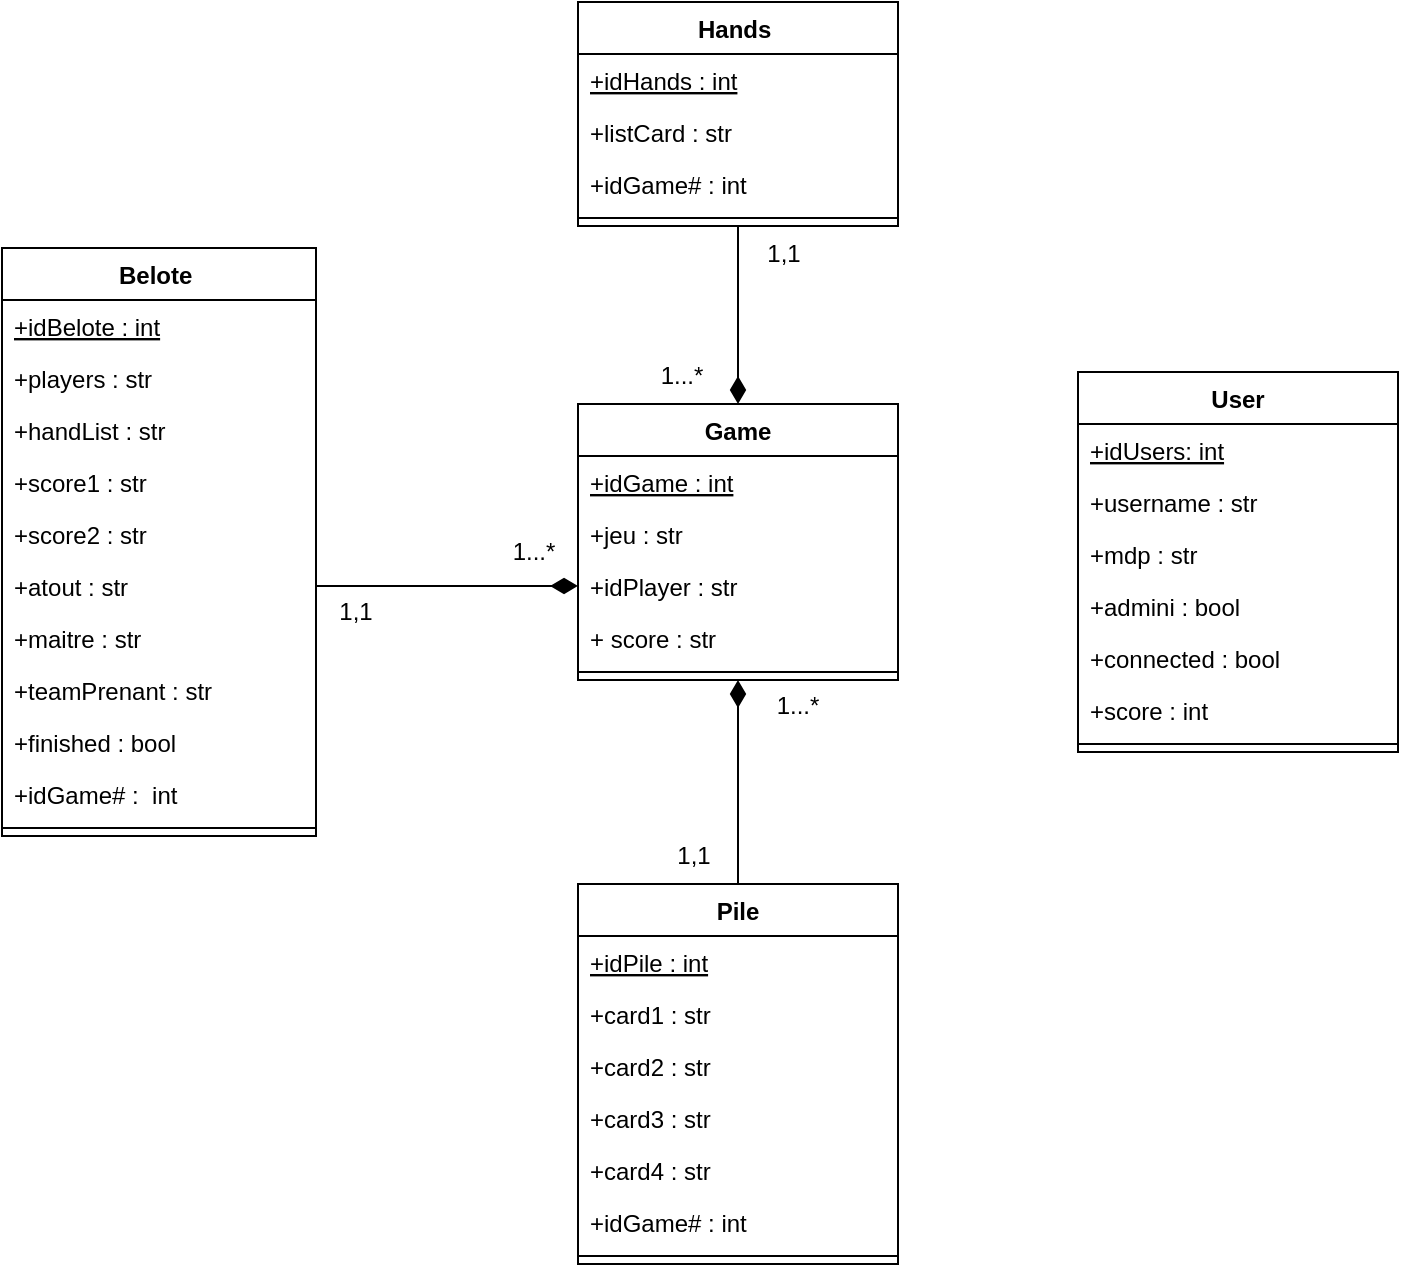 <mxfile version="13.10.1" type="gitlab">
  <diagram id="E4JDXxAftSGhgSe4BWAQ" name="Page-1">
    <mxGraphModel dx="1125" dy="643" grid="0" gridSize="10" guides="1" tooltips="1" connect="1" arrows="1" fold="1" page="1" pageScale="1" pageWidth="827" pageHeight="1169" background="#FFFFFF" math="0" shadow="0">
      <root>
        <mxCell id="0" />
        <mxCell id="1" parent="0" />
        <mxCell id="VY6u_KLALRmGJ1KkaPaQ-12" value="User" style="swimlane;fontStyle=1;align=center;verticalAlign=top;childLayout=stackLayout;horizontal=1;startSize=26;horizontalStack=0;resizeParent=1;resizeParentMax=0;resizeLast=0;collapsible=1;marginBottom=0;" parent="1" vertex="1">
          <mxGeometry x="606" y="207" width="160" height="190" as="geometry" />
        </mxCell>
        <mxCell id="VY6u_KLALRmGJ1KkaPaQ-13" value="+idUsers: int" style="text;strokeColor=none;fillColor=none;align=left;verticalAlign=top;spacingLeft=4;spacingRight=4;overflow=hidden;rotatable=0;points=[[0,0.5],[1,0.5]];portConstraint=eastwest;fontStyle=4" parent="VY6u_KLALRmGJ1KkaPaQ-12" vertex="1">
          <mxGeometry y="26" width="160" height="26" as="geometry" />
        </mxCell>
        <mxCell id="VY6u_KLALRmGJ1KkaPaQ-14" value="+username : str" style="text;strokeColor=none;fillColor=none;align=left;verticalAlign=top;spacingLeft=4;spacingRight=4;overflow=hidden;rotatable=0;points=[[0,0.5],[1,0.5]];portConstraint=eastwest;" parent="VY6u_KLALRmGJ1KkaPaQ-12" vertex="1">
          <mxGeometry y="52" width="160" height="26" as="geometry" />
        </mxCell>
        <mxCell id="VY6u_KLALRmGJ1KkaPaQ-15" value="+mdp : str" style="text;strokeColor=none;fillColor=none;align=left;verticalAlign=top;spacingLeft=4;spacingRight=4;overflow=hidden;rotatable=0;points=[[0,0.5],[1,0.5]];portConstraint=eastwest;" parent="VY6u_KLALRmGJ1KkaPaQ-12" vertex="1">
          <mxGeometry y="78" width="160" height="26" as="geometry" />
        </mxCell>
        <mxCell id="VY6u_KLALRmGJ1KkaPaQ-17" value="+admini : bool" style="text;strokeColor=none;fillColor=none;align=left;verticalAlign=top;spacingLeft=4;spacingRight=4;overflow=hidden;rotatable=0;points=[[0,0.5],[1,0.5]];portConstraint=eastwest;" parent="VY6u_KLALRmGJ1KkaPaQ-12" vertex="1">
          <mxGeometry y="104" width="160" height="26" as="geometry" />
        </mxCell>
        <mxCell id="VY6u_KLALRmGJ1KkaPaQ-18" value="+connected : bool" style="text;strokeColor=none;fillColor=none;align=left;verticalAlign=top;spacingLeft=4;spacingRight=4;overflow=hidden;rotatable=0;points=[[0,0.5],[1,0.5]];portConstraint=eastwest;" parent="VY6u_KLALRmGJ1KkaPaQ-12" vertex="1">
          <mxGeometry y="130" width="160" height="26" as="geometry" />
        </mxCell>
        <mxCell id="VY6u_KLALRmGJ1KkaPaQ-19" value="+score : int" style="text;strokeColor=none;fillColor=none;align=left;verticalAlign=top;spacingLeft=4;spacingRight=4;overflow=hidden;rotatable=0;points=[[0,0.5],[1,0.5]];portConstraint=eastwest;" parent="VY6u_KLALRmGJ1KkaPaQ-12" vertex="1">
          <mxGeometry y="156" width="160" height="26" as="geometry" />
        </mxCell>
        <mxCell id="VY6u_KLALRmGJ1KkaPaQ-16" value="" style="line;strokeWidth=1;fillColor=none;align=left;verticalAlign=middle;spacingTop=-1;spacingLeft=3;spacingRight=3;rotatable=0;labelPosition=right;points=[];portConstraint=eastwest;" parent="VY6u_KLALRmGJ1KkaPaQ-12" vertex="1">
          <mxGeometry y="182" width="160" height="8" as="geometry" />
        </mxCell>
        <mxCell id="VY6u_KLALRmGJ1KkaPaQ-46" style="edgeStyle=orthogonalEdgeStyle;rounded=0;orthogonalLoop=1;jettySize=auto;html=1;exitX=0.5;exitY=0;exitDx=0;exitDy=0;endArrow=diamondThin;endFill=1;startSize=13;endSize=11;entryX=0.5;entryY=1;entryDx=0;entryDy=0;" parent="1" source="VY6u_KLALRmGJ1KkaPaQ-20" edge="1" target="VY6u_KLALRmGJ1KkaPaQ-28">
          <mxGeometry relative="1" as="geometry">
            <mxPoint x="600" y="320" as="targetPoint" />
          </mxGeometry>
        </mxCell>
        <mxCell id="VY6u_KLALRmGJ1KkaPaQ-20" value="Pile" style="swimlane;fontStyle=1;align=center;verticalAlign=top;childLayout=stackLayout;horizontal=1;startSize=26;horizontalStack=0;resizeParent=1;resizeParentMax=0;resizeLast=0;collapsible=1;marginBottom=0;" parent="1" vertex="1">
          <mxGeometry x="356" y="463" width="160" height="190" as="geometry" />
        </mxCell>
        <mxCell id="VY6u_KLALRmGJ1KkaPaQ-21" value="+idPile : int" style="text;strokeColor=none;fillColor=none;align=left;verticalAlign=top;spacingLeft=4;spacingRight=4;overflow=hidden;rotatable=0;points=[[0,0.5],[1,0.5]];portConstraint=eastwest;fontStyle=4" parent="VY6u_KLALRmGJ1KkaPaQ-20" vertex="1">
          <mxGeometry y="26" width="160" height="26" as="geometry" />
        </mxCell>
        <mxCell id="VY6u_KLALRmGJ1KkaPaQ-22" value="+card1 : str" style="text;strokeColor=none;fillColor=none;align=left;verticalAlign=top;spacingLeft=4;spacingRight=4;overflow=hidden;rotatable=0;points=[[0,0.5],[1,0.5]];portConstraint=eastwest;" parent="VY6u_KLALRmGJ1KkaPaQ-20" vertex="1">
          <mxGeometry y="52" width="160" height="26" as="geometry" />
        </mxCell>
        <mxCell id="VY6u_KLALRmGJ1KkaPaQ-23" value="+card2 : str" style="text;strokeColor=none;fillColor=none;align=left;verticalAlign=top;spacingLeft=4;spacingRight=4;overflow=hidden;rotatable=0;points=[[0,0.5],[1,0.5]];portConstraint=eastwest;" parent="VY6u_KLALRmGJ1KkaPaQ-20" vertex="1">
          <mxGeometry y="78" width="160" height="26" as="geometry" />
        </mxCell>
        <mxCell id="VY6u_KLALRmGJ1KkaPaQ-24" value="+card3 : str" style="text;strokeColor=none;fillColor=none;align=left;verticalAlign=top;spacingLeft=4;spacingRight=4;overflow=hidden;rotatable=0;points=[[0,0.5],[1,0.5]];portConstraint=eastwest;" parent="VY6u_KLALRmGJ1KkaPaQ-20" vertex="1">
          <mxGeometry y="104" width="160" height="26" as="geometry" />
        </mxCell>
        <mxCell id="VY6u_KLALRmGJ1KkaPaQ-25" value="+card4 : str" style="text;strokeColor=none;fillColor=none;align=left;verticalAlign=top;spacingLeft=4;spacingRight=4;overflow=hidden;rotatable=0;points=[[0,0.5],[1,0.5]];portConstraint=eastwest;" parent="VY6u_KLALRmGJ1KkaPaQ-20" vertex="1">
          <mxGeometry y="130" width="160" height="26" as="geometry" />
        </mxCell>
        <mxCell id="VY6u_KLALRmGJ1KkaPaQ-26" value="+idGame# : int" style="text;strokeColor=none;fillColor=none;align=left;verticalAlign=top;spacingLeft=4;spacingRight=4;overflow=hidden;rotatable=0;points=[[0,0.5],[1,0.5]];portConstraint=eastwest;" parent="VY6u_KLALRmGJ1KkaPaQ-20" vertex="1">
          <mxGeometry y="156" width="160" height="26" as="geometry" />
        </mxCell>
        <mxCell id="VY6u_KLALRmGJ1KkaPaQ-27" value="" style="line;strokeWidth=1;fillColor=none;align=left;verticalAlign=middle;spacingTop=-1;spacingLeft=3;spacingRight=3;rotatable=0;labelPosition=right;points=[];portConstraint=eastwest;" parent="VY6u_KLALRmGJ1KkaPaQ-20" vertex="1">
          <mxGeometry y="182" width="160" height="8" as="geometry" />
        </mxCell>
        <mxCell id="VY6u_KLALRmGJ1KkaPaQ-28" value="Game" style="swimlane;fontStyle=1;align=center;verticalAlign=top;childLayout=stackLayout;horizontal=1;startSize=26;horizontalStack=0;resizeParent=1;resizeParentMax=0;resizeLast=0;collapsible=1;marginBottom=0;" parent="1" vertex="1">
          <mxGeometry x="356" y="223" width="160" height="138" as="geometry" />
        </mxCell>
        <mxCell id="VY6u_KLALRmGJ1KkaPaQ-29" value="+idGame : int" style="text;strokeColor=none;fillColor=none;align=left;verticalAlign=top;spacingLeft=4;spacingRight=4;overflow=hidden;rotatable=0;points=[[0,0.5],[1,0.5]];portConstraint=eastwest;fontStyle=4" parent="VY6u_KLALRmGJ1KkaPaQ-28" vertex="1">
          <mxGeometry y="26" width="160" height="26" as="geometry" />
        </mxCell>
        <mxCell id="VY6u_KLALRmGJ1KkaPaQ-31" value="+jeu : str" style="text;strokeColor=none;fillColor=none;align=left;verticalAlign=top;spacingLeft=4;spacingRight=4;overflow=hidden;rotatable=0;points=[[0,0.5],[1,0.5]];portConstraint=eastwest;" parent="VY6u_KLALRmGJ1KkaPaQ-28" vertex="1">
          <mxGeometry y="52" width="160" height="26" as="geometry" />
        </mxCell>
        <mxCell id="VY6u_KLALRmGJ1KkaPaQ-33" value="+idPlayer : str" style="text;strokeColor=none;fillColor=none;align=left;verticalAlign=top;spacingLeft=4;spacingRight=4;overflow=hidden;rotatable=0;points=[[0,0.5],[1,0.5]];portConstraint=eastwest;" parent="VY6u_KLALRmGJ1KkaPaQ-28" vertex="1">
          <mxGeometry y="78" width="160" height="26" as="geometry" />
        </mxCell>
        <mxCell id="VY6u_KLALRmGJ1KkaPaQ-45" value="+ score : str" style="text;strokeColor=none;fillColor=none;align=left;verticalAlign=top;spacingLeft=4;spacingRight=4;overflow=hidden;rotatable=0;points=[[0,0.5],[1,0.5]];portConstraint=eastwest;" parent="VY6u_KLALRmGJ1KkaPaQ-28" vertex="1">
          <mxGeometry y="104" width="160" height="26" as="geometry" />
        </mxCell>
        <mxCell id="VY6u_KLALRmGJ1KkaPaQ-35" value="" style="line;strokeWidth=1;fillColor=none;align=left;verticalAlign=middle;spacingTop=-1;spacingLeft=3;spacingRight=3;rotatable=0;labelPosition=right;points=[];portConstraint=eastwest;" parent="VY6u_KLALRmGJ1KkaPaQ-28" vertex="1">
          <mxGeometry y="130" width="160" height="8" as="geometry" />
        </mxCell>
        <mxCell id="leWnv5EmiwXQDPmBygbS-26" style="edgeStyle=orthogonalEdgeStyle;rounded=0;orthogonalLoop=1;jettySize=auto;html=1;exitX=0.5;exitY=1;exitDx=0;exitDy=0;endArrow=diamondThin;endFill=1;endSize=11;" edge="1" parent="1" source="kOmoFQf2lRaYkd67qWO3-1" target="VY6u_KLALRmGJ1KkaPaQ-28">
          <mxGeometry relative="1" as="geometry" />
        </mxCell>
        <mxCell id="kOmoFQf2lRaYkd67qWO3-1" value="Hands " style="swimlane;fontStyle=1;align=center;verticalAlign=top;childLayout=stackLayout;horizontal=1;startSize=26;horizontalStack=0;resizeParent=1;resizeParentMax=0;resizeLast=0;collapsible=1;marginBottom=0;" parent="1" vertex="1">
          <mxGeometry x="356" y="22" width="160" height="112" as="geometry" />
        </mxCell>
        <mxCell id="kOmoFQf2lRaYkd67qWO3-2" value="+idHands : int" style="text;strokeColor=none;fillColor=none;align=left;verticalAlign=top;spacingLeft=4;spacingRight=4;overflow=hidden;rotatable=0;points=[[0,0.5],[1,0.5]];portConstraint=eastwest;fontStyle=4" parent="kOmoFQf2lRaYkd67qWO3-1" vertex="1">
          <mxGeometry y="26" width="160" height="26" as="geometry" />
        </mxCell>
        <mxCell id="kOmoFQf2lRaYkd67qWO3-3" value="+listCard : str" style="text;strokeColor=none;fillColor=none;align=left;verticalAlign=top;spacingLeft=4;spacingRight=4;overflow=hidden;rotatable=0;points=[[0,0.5],[1,0.5]];portConstraint=eastwest;" parent="kOmoFQf2lRaYkd67qWO3-1" vertex="1">
          <mxGeometry y="52" width="160" height="26" as="geometry" />
        </mxCell>
        <mxCell id="leWnv5EmiwXQDPmBygbS-25" value="+idGame# : int" style="text;strokeColor=none;fillColor=none;align=left;verticalAlign=top;spacingLeft=4;spacingRight=4;overflow=hidden;rotatable=0;points=[[0,0.5],[1,0.5]];portConstraint=eastwest;" vertex="1" parent="kOmoFQf2lRaYkd67qWO3-1">
          <mxGeometry y="78" width="160" height="26" as="geometry" />
        </mxCell>
        <mxCell id="kOmoFQf2lRaYkd67qWO3-8" value="" style="line;strokeWidth=1;fillColor=none;align=left;verticalAlign=middle;spacingTop=-1;spacingLeft=3;spacingRight=3;rotatable=0;labelPosition=right;points=[];portConstraint=eastwest;" parent="kOmoFQf2lRaYkd67qWO3-1" vertex="1">
          <mxGeometry y="104" width="160" height="8" as="geometry" />
        </mxCell>
        <mxCell id="leWnv5EmiwXQDPmBygbS-1" value="Belote " style="swimlane;fontStyle=1;align=center;verticalAlign=top;childLayout=stackLayout;horizontal=1;startSize=26;horizontalStack=0;resizeParent=1;resizeParentMax=0;resizeLast=0;collapsible=1;marginBottom=0;" vertex="1" parent="1">
          <mxGeometry x="68" y="145" width="157" height="294" as="geometry" />
        </mxCell>
        <mxCell id="leWnv5EmiwXQDPmBygbS-2" value="+idBelote : int" style="text;strokeColor=none;fillColor=none;align=left;verticalAlign=top;spacingLeft=4;spacingRight=4;overflow=hidden;rotatable=0;points=[[0,0.5],[1,0.5]];portConstraint=eastwest;fontStyle=4" vertex="1" parent="leWnv5EmiwXQDPmBygbS-1">
          <mxGeometry y="26" width="157" height="26" as="geometry" />
        </mxCell>
        <mxCell id="leWnv5EmiwXQDPmBygbS-3" value="+players : str" style="text;strokeColor=none;fillColor=none;align=left;verticalAlign=top;spacingLeft=4;spacingRight=4;overflow=hidden;rotatable=0;points=[[0,0.5],[1,0.5]];portConstraint=eastwest;" vertex="1" parent="leWnv5EmiwXQDPmBygbS-1">
          <mxGeometry y="52" width="157" height="26" as="geometry" />
        </mxCell>
        <mxCell id="leWnv5EmiwXQDPmBygbS-17" value="+handList : str" style="text;strokeColor=none;fillColor=none;align=left;verticalAlign=top;spacingLeft=4;spacingRight=4;overflow=hidden;rotatable=0;points=[[0,0.5],[1,0.5]];portConstraint=eastwest;" vertex="1" parent="leWnv5EmiwXQDPmBygbS-1">
          <mxGeometry y="78" width="157" height="26" as="geometry" />
        </mxCell>
        <mxCell id="leWnv5EmiwXQDPmBygbS-18" value="+score1 : str" style="text;strokeColor=none;fillColor=none;align=left;verticalAlign=top;spacingLeft=4;spacingRight=4;overflow=hidden;rotatable=0;points=[[0,0.5],[1,0.5]];portConstraint=eastwest;" vertex="1" parent="leWnv5EmiwXQDPmBygbS-1">
          <mxGeometry y="104" width="157" height="26" as="geometry" />
        </mxCell>
        <mxCell id="leWnv5EmiwXQDPmBygbS-19" value="+score2 : str" style="text;strokeColor=none;fillColor=none;align=left;verticalAlign=top;spacingLeft=4;spacingRight=4;overflow=hidden;rotatable=0;points=[[0,0.5],[1,0.5]];portConstraint=eastwest;" vertex="1" parent="leWnv5EmiwXQDPmBygbS-1">
          <mxGeometry y="130" width="157" height="26" as="geometry" />
        </mxCell>
        <mxCell id="leWnv5EmiwXQDPmBygbS-20" value="+atout : str" style="text;strokeColor=none;fillColor=none;align=left;verticalAlign=top;spacingLeft=4;spacingRight=4;overflow=hidden;rotatable=0;points=[[0,0.5],[1,0.5]];portConstraint=eastwest;" vertex="1" parent="leWnv5EmiwXQDPmBygbS-1">
          <mxGeometry y="156" width="157" height="26" as="geometry" />
        </mxCell>
        <mxCell id="leWnv5EmiwXQDPmBygbS-21" value="+maitre : str" style="text;strokeColor=none;fillColor=none;align=left;verticalAlign=top;spacingLeft=4;spacingRight=4;overflow=hidden;rotatable=0;points=[[0,0.5],[1,0.5]];portConstraint=eastwest;" vertex="1" parent="leWnv5EmiwXQDPmBygbS-1">
          <mxGeometry y="182" width="157" height="26" as="geometry" />
        </mxCell>
        <mxCell id="leWnv5EmiwXQDPmBygbS-22" value="+teamPrenant : str" style="text;strokeColor=none;fillColor=none;align=left;verticalAlign=top;spacingLeft=4;spacingRight=4;overflow=hidden;rotatable=0;points=[[0,0.5],[1,0.5]];portConstraint=eastwest;" vertex="1" parent="leWnv5EmiwXQDPmBygbS-1">
          <mxGeometry y="208" width="157" height="26" as="geometry" />
        </mxCell>
        <mxCell id="leWnv5EmiwXQDPmBygbS-23" value="+finished : bool" style="text;strokeColor=none;fillColor=none;align=left;verticalAlign=top;spacingLeft=4;spacingRight=4;overflow=hidden;rotatable=0;points=[[0,0.5],[1,0.5]];portConstraint=eastwest;" vertex="1" parent="leWnv5EmiwXQDPmBygbS-1">
          <mxGeometry y="234" width="157" height="26" as="geometry" />
        </mxCell>
        <mxCell id="leWnv5EmiwXQDPmBygbS-24" value="+idGame# :  int" style="text;strokeColor=none;fillColor=none;align=left;verticalAlign=top;spacingLeft=4;spacingRight=4;overflow=hidden;rotatable=0;points=[[0,0.5],[1,0.5]];portConstraint=eastwest;" vertex="1" parent="leWnv5EmiwXQDPmBygbS-1">
          <mxGeometry y="260" width="157" height="26" as="geometry" />
        </mxCell>
        <mxCell id="leWnv5EmiwXQDPmBygbS-8" value="" style="line;strokeWidth=1;fillColor=none;align=left;verticalAlign=middle;spacingTop=-1;spacingLeft=3;spacingRight=3;rotatable=0;labelPosition=right;points=[];portConstraint=eastwest;" vertex="1" parent="leWnv5EmiwXQDPmBygbS-1">
          <mxGeometry y="286" width="157" height="8" as="geometry" />
        </mxCell>
        <mxCell id="leWnv5EmiwXQDPmBygbS-28" style="edgeStyle=orthogonalEdgeStyle;rounded=0;orthogonalLoop=1;jettySize=auto;html=1;exitX=1;exitY=0.5;exitDx=0;exitDy=0;entryX=0;entryY=0.5;entryDx=0;entryDy=0;endArrow=diamondThin;endFill=1;startSize=13;endSize=11;" edge="1" parent="1" source="leWnv5EmiwXQDPmBygbS-20" target="VY6u_KLALRmGJ1KkaPaQ-33">
          <mxGeometry relative="1" as="geometry" />
        </mxCell>
        <mxCell id="leWnv5EmiwXQDPmBygbS-29" value="1...*" style="text;html=1;strokeColor=none;fillColor=none;align=center;verticalAlign=middle;whiteSpace=wrap;rounded=0;" vertex="1" parent="1">
          <mxGeometry x="388" y="199" width="40" height="20" as="geometry" />
        </mxCell>
        <mxCell id="leWnv5EmiwXQDPmBygbS-34" value="1...*" style="text;html=1;strokeColor=none;fillColor=none;align=center;verticalAlign=middle;whiteSpace=wrap;rounded=0;" vertex="1" parent="1">
          <mxGeometry x="314" y="287" width="40" height="20" as="geometry" />
        </mxCell>
        <mxCell id="leWnv5EmiwXQDPmBygbS-35" value="1...*" style="text;html=1;strokeColor=none;fillColor=none;align=center;verticalAlign=middle;whiteSpace=wrap;rounded=0;" vertex="1" parent="1">
          <mxGeometry x="446" y="364" width="40" height="20" as="geometry" />
        </mxCell>
        <mxCell id="leWnv5EmiwXQDPmBygbS-36" value="1,1" style="text;html=1;strokeColor=none;fillColor=none;align=center;verticalAlign=middle;whiteSpace=wrap;rounded=0;" vertex="1" parent="1">
          <mxGeometry x="394" y="439" width="40" height="20" as="geometry" />
        </mxCell>
        <mxCell id="leWnv5EmiwXQDPmBygbS-37" value="1,1" style="text;html=1;strokeColor=none;fillColor=none;align=center;verticalAlign=middle;whiteSpace=wrap;rounded=0;" vertex="1" parent="1">
          <mxGeometry x="225" y="317" width="40" height="20" as="geometry" />
        </mxCell>
        <mxCell id="leWnv5EmiwXQDPmBygbS-38" value="1,1" style="text;html=1;strokeColor=none;fillColor=none;align=center;verticalAlign=middle;whiteSpace=wrap;rounded=0;" vertex="1" parent="1">
          <mxGeometry x="439" y="138" width="40" height="20" as="geometry" />
        </mxCell>
      </root>
    </mxGraphModel>
  </diagram>
</mxfile>

